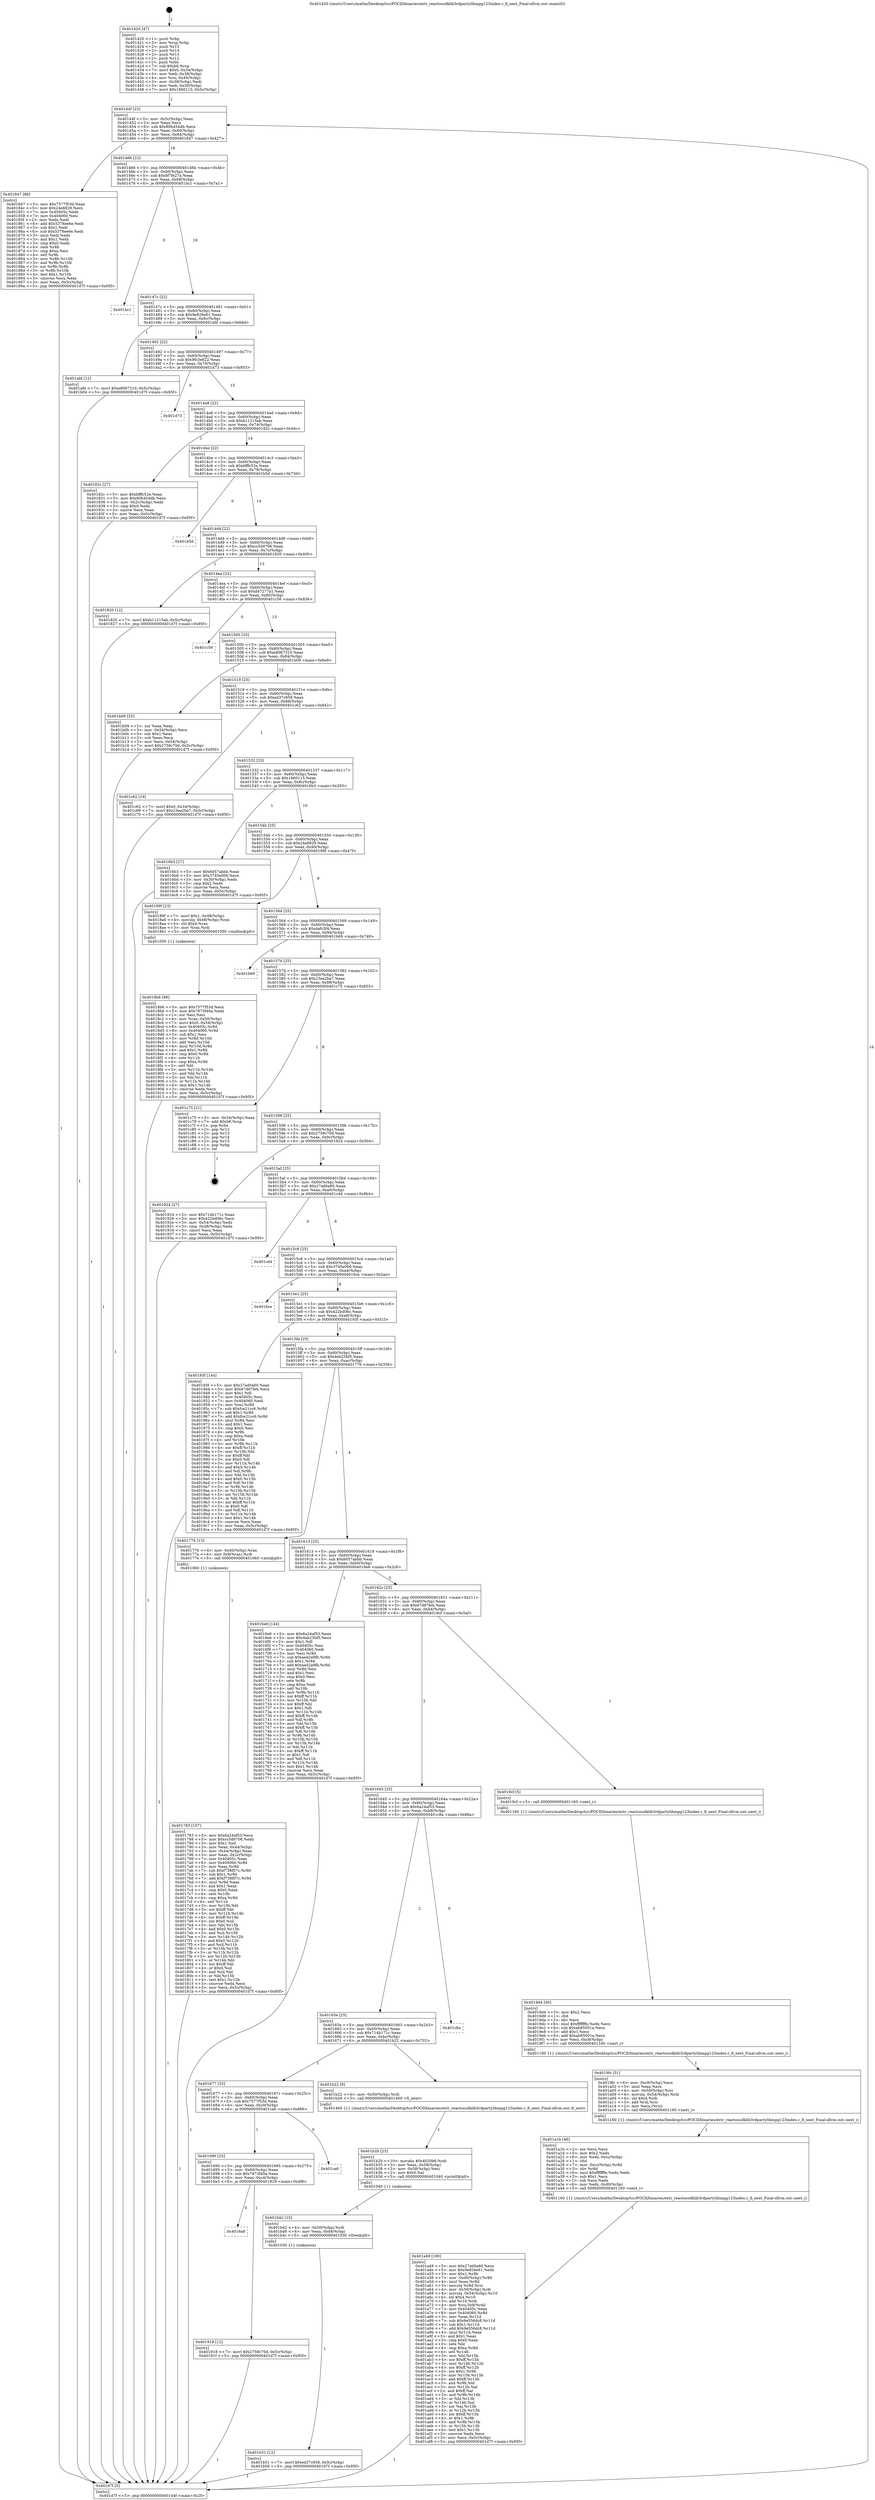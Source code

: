 digraph "0x401420" {
  label = "0x401420 (/mnt/c/Users/mathe/Desktop/tcc/POCII/binaries/extr_reactossdklib3rdpartylibmpg123index.c_fi_next_Final-ollvm.out::main(0))"
  labelloc = "t"
  node[shape=record]

  Entry [label="",width=0.3,height=0.3,shape=circle,fillcolor=black,style=filled]
  "0x40144f" [label="{
     0x40144f [23]\l
     | [instrs]\l
     &nbsp;&nbsp;0x40144f \<+3\>: mov -0x5c(%rbp),%eax\l
     &nbsp;&nbsp;0x401452 \<+2\>: mov %eax,%ecx\l
     &nbsp;&nbsp;0x401454 \<+6\>: sub $0x80b454db,%ecx\l
     &nbsp;&nbsp;0x40145a \<+3\>: mov %eax,-0x60(%rbp)\l
     &nbsp;&nbsp;0x40145d \<+3\>: mov %ecx,-0x64(%rbp)\l
     &nbsp;&nbsp;0x401460 \<+6\>: je 0000000000401847 \<main+0x427\>\l
  }"]
  "0x401847" [label="{
     0x401847 [88]\l
     | [instrs]\l
     &nbsp;&nbsp;0x401847 \<+5\>: mov $0x7577f53d,%eax\l
     &nbsp;&nbsp;0x40184c \<+5\>: mov $0x24e8829,%ecx\l
     &nbsp;&nbsp;0x401851 \<+7\>: mov 0x40405c,%edx\l
     &nbsp;&nbsp;0x401858 \<+7\>: mov 0x404060,%esi\l
     &nbsp;&nbsp;0x40185f \<+2\>: mov %edx,%edi\l
     &nbsp;&nbsp;0x401861 \<+6\>: add $0x5378ee6e,%edi\l
     &nbsp;&nbsp;0x401867 \<+3\>: sub $0x1,%edi\l
     &nbsp;&nbsp;0x40186a \<+6\>: sub $0x5378ee6e,%edi\l
     &nbsp;&nbsp;0x401870 \<+3\>: imul %edi,%edx\l
     &nbsp;&nbsp;0x401873 \<+3\>: and $0x1,%edx\l
     &nbsp;&nbsp;0x401876 \<+3\>: cmp $0x0,%edx\l
     &nbsp;&nbsp;0x401879 \<+4\>: sete %r8b\l
     &nbsp;&nbsp;0x40187d \<+3\>: cmp $0xa,%esi\l
     &nbsp;&nbsp;0x401880 \<+4\>: setl %r9b\l
     &nbsp;&nbsp;0x401884 \<+3\>: mov %r8b,%r10b\l
     &nbsp;&nbsp;0x401887 \<+3\>: and %r9b,%r10b\l
     &nbsp;&nbsp;0x40188a \<+3\>: xor %r9b,%r8b\l
     &nbsp;&nbsp;0x40188d \<+3\>: or %r8b,%r10b\l
     &nbsp;&nbsp;0x401890 \<+4\>: test $0x1,%r10b\l
     &nbsp;&nbsp;0x401894 \<+3\>: cmovne %ecx,%eax\l
     &nbsp;&nbsp;0x401897 \<+3\>: mov %eax,-0x5c(%rbp)\l
     &nbsp;&nbsp;0x40189a \<+5\>: jmp 0000000000401d7f \<main+0x95f\>\l
  }"]
  "0x401466" [label="{
     0x401466 [22]\l
     | [instrs]\l
     &nbsp;&nbsp;0x401466 \<+5\>: jmp 000000000040146b \<main+0x4b\>\l
     &nbsp;&nbsp;0x40146b \<+3\>: mov -0x60(%rbp),%eax\l
     &nbsp;&nbsp;0x40146e \<+5\>: sub $0x8f7fe27a,%eax\l
     &nbsp;&nbsp;0x401473 \<+3\>: mov %eax,-0x68(%rbp)\l
     &nbsp;&nbsp;0x401476 \<+6\>: je 0000000000401bc1 \<main+0x7a1\>\l
  }"]
  Exit [label="",width=0.3,height=0.3,shape=circle,fillcolor=black,style=filled,peripheries=2]
  "0x401bc1" [label="{
     0x401bc1\l
  }", style=dashed]
  "0x40147c" [label="{
     0x40147c [22]\l
     | [instrs]\l
     &nbsp;&nbsp;0x40147c \<+5\>: jmp 0000000000401481 \<main+0x61\>\l
     &nbsp;&nbsp;0x401481 \<+3\>: mov -0x60(%rbp),%eax\l
     &nbsp;&nbsp;0x401484 \<+5\>: sub $0x9e826e61,%eax\l
     &nbsp;&nbsp;0x401489 \<+3\>: mov %eax,-0x6c(%rbp)\l
     &nbsp;&nbsp;0x40148c \<+6\>: je 0000000000401afd \<main+0x6dd\>\l
  }"]
  "0x401b51" [label="{
     0x401b51 [12]\l
     | [instrs]\l
     &nbsp;&nbsp;0x401b51 \<+7\>: movl $0xed37c958,-0x5c(%rbp)\l
     &nbsp;&nbsp;0x401b58 \<+5\>: jmp 0000000000401d7f \<main+0x95f\>\l
  }"]
  "0x401afd" [label="{
     0x401afd [12]\l
     | [instrs]\l
     &nbsp;&nbsp;0x401afd \<+7\>: movl $0xe8067310,-0x5c(%rbp)\l
     &nbsp;&nbsp;0x401b04 \<+5\>: jmp 0000000000401d7f \<main+0x95f\>\l
  }"]
  "0x401492" [label="{
     0x401492 [22]\l
     | [instrs]\l
     &nbsp;&nbsp;0x401492 \<+5\>: jmp 0000000000401497 \<main+0x77\>\l
     &nbsp;&nbsp;0x401497 \<+3\>: mov -0x60(%rbp),%eax\l
     &nbsp;&nbsp;0x40149a \<+5\>: sub $0x9fc3e622,%eax\l
     &nbsp;&nbsp;0x40149f \<+3\>: mov %eax,-0x70(%rbp)\l
     &nbsp;&nbsp;0x4014a2 \<+6\>: je 0000000000401d73 \<main+0x953\>\l
  }"]
  "0x401b42" [label="{
     0x401b42 [15]\l
     | [instrs]\l
     &nbsp;&nbsp;0x401b42 \<+4\>: mov -0x50(%rbp),%rdi\l
     &nbsp;&nbsp;0x401b46 \<+6\>: mov %eax,-0xd4(%rbp)\l
     &nbsp;&nbsp;0x401b4c \<+5\>: call 0000000000401030 \<free@plt\>\l
     | [calls]\l
     &nbsp;&nbsp;0x401030 \{1\} (unknown)\l
  }"]
  "0x401d73" [label="{
     0x401d73\l
  }", style=dashed]
  "0x4014a8" [label="{
     0x4014a8 [22]\l
     | [instrs]\l
     &nbsp;&nbsp;0x4014a8 \<+5\>: jmp 00000000004014ad \<main+0x8d\>\l
     &nbsp;&nbsp;0x4014ad \<+3\>: mov -0x60(%rbp),%eax\l
     &nbsp;&nbsp;0x4014b0 \<+5\>: sub $0xb11215ab,%eax\l
     &nbsp;&nbsp;0x4014b5 \<+3\>: mov %eax,-0x74(%rbp)\l
     &nbsp;&nbsp;0x4014b8 \<+6\>: je 000000000040182c \<main+0x40c\>\l
  }"]
  "0x401b2b" [label="{
     0x401b2b [23]\l
     | [instrs]\l
     &nbsp;&nbsp;0x401b2b \<+10\>: movabs $0x4020b6,%rdi\l
     &nbsp;&nbsp;0x401b35 \<+3\>: mov %eax,-0x58(%rbp)\l
     &nbsp;&nbsp;0x401b38 \<+3\>: mov -0x58(%rbp),%esi\l
     &nbsp;&nbsp;0x401b3b \<+2\>: mov $0x0,%al\l
     &nbsp;&nbsp;0x401b3d \<+5\>: call 0000000000401040 \<printf@plt\>\l
     | [calls]\l
     &nbsp;&nbsp;0x401040 \{1\} (unknown)\l
  }"]
  "0x40182c" [label="{
     0x40182c [27]\l
     | [instrs]\l
     &nbsp;&nbsp;0x40182c \<+5\>: mov $0xbfffc52e,%eax\l
     &nbsp;&nbsp;0x401831 \<+5\>: mov $0x80b454db,%ecx\l
     &nbsp;&nbsp;0x401836 \<+3\>: mov -0x2c(%rbp),%edx\l
     &nbsp;&nbsp;0x401839 \<+3\>: cmp $0x0,%edx\l
     &nbsp;&nbsp;0x40183c \<+3\>: cmove %ecx,%eax\l
     &nbsp;&nbsp;0x40183f \<+3\>: mov %eax,-0x5c(%rbp)\l
     &nbsp;&nbsp;0x401842 \<+5\>: jmp 0000000000401d7f \<main+0x95f\>\l
  }"]
  "0x4014be" [label="{
     0x4014be [22]\l
     | [instrs]\l
     &nbsp;&nbsp;0x4014be \<+5\>: jmp 00000000004014c3 \<main+0xa3\>\l
     &nbsp;&nbsp;0x4014c3 \<+3\>: mov -0x60(%rbp),%eax\l
     &nbsp;&nbsp;0x4014c6 \<+5\>: sub $0xbfffc52e,%eax\l
     &nbsp;&nbsp;0x4014cb \<+3\>: mov %eax,-0x78(%rbp)\l
     &nbsp;&nbsp;0x4014ce \<+6\>: je 0000000000401b5d \<main+0x73d\>\l
  }"]
  "0x401a49" [label="{
     0x401a49 [180]\l
     | [instrs]\l
     &nbsp;&nbsp;0x401a49 \<+5\>: mov $0x27ad0a60,%ecx\l
     &nbsp;&nbsp;0x401a4e \<+5\>: mov $0x9e826e61,%edx\l
     &nbsp;&nbsp;0x401a53 \<+3\>: mov $0x1,%r9b\l
     &nbsp;&nbsp;0x401a56 \<+7\>: mov -0xd0(%rbp),%r8d\l
     &nbsp;&nbsp;0x401a5d \<+4\>: imul %eax,%r8d\l
     &nbsp;&nbsp;0x401a61 \<+3\>: movslq %r8d,%rsi\l
     &nbsp;&nbsp;0x401a64 \<+4\>: mov -0x50(%rbp),%rdi\l
     &nbsp;&nbsp;0x401a68 \<+4\>: movslq -0x54(%rbp),%r10\l
     &nbsp;&nbsp;0x401a6c \<+4\>: shl $0x4,%r10\l
     &nbsp;&nbsp;0x401a70 \<+3\>: add %r10,%rdi\l
     &nbsp;&nbsp;0x401a73 \<+4\>: mov %rsi,0x8(%rdi)\l
     &nbsp;&nbsp;0x401a77 \<+7\>: mov 0x40405c,%eax\l
     &nbsp;&nbsp;0x401a7e \<+8\>: mov 0x404060,%r8d\l
     &nbsp;&nbsp;0x401a86 \<+3\>: mov %eax,%r11d\l
     &nbsp;&nbsp;0x401a89 \<+7\>: sub $0x9e556dc8,%r11d\l
     &nbsp;&nbsp;0x401a90 \<+4\>: sub $0x1,%r11d\l
     &nbsp;&nbsp;0x401a94 \<+7\>: add $0x9e556dc8,%r11d\l
     &nbsp;&nbsp;0x401a9b \<+4\>: imul %r11d,%eax\l
     &nbsp;&nbsp;0x401a9f \<+3\>: and $0x1,%eax\l
     &nbsp;&nbsp;0x401aa2 \<+3\>: cmp $0x0,%eax\l
     &nbsp;&nbsp;0x401aa5 \<+3\>: sete %bl\l
     &nbsp;&nbsp;0x401aa8 \<+4\>: cmp $0xa,%r8d\l
     &nbsp;&nbsp;0x401aac \<+4\>: setl %r14b\l
     &nbsp;&nbsp;0x401ab0 \<+3\>: mov %bl,%r15b\l
     &nbsp;&nbsp;0x401ab3 \<+4\>: xor $0xff,%r15b\l
     &nbsp;&nbsp;0x401ab7 \<+3\>: mov %r14b,%r12b\l
     &nbsp;&nbsp;0x401aba \<+4\>: xor $0xff,%r12b\l
     &nbsp;&nbsp;0x401abe \<+4\>: xor $0x1,%r9b\l
     &nbsp;&nbsp;0x401ac2 \<+3\>: mov %r15b,%r13b\l
     &nbsp;&nbsp;0x401ac5 \<+4\>: and $0xff,%r13b\l
     &nbsp;&nbsp;0x401ac9 \<+3\>: and %r9b,%bl\l
     &nbsp;&nbsp;0x401acc \<+3\>: mov %r12b,%al\l
     &nbsp;&nbsp;0x401acf \<+2\>: and $0xff,%al\l
     &nbsp;&nbsp;0x401ad1 \<+3\>: and %r9b,%r14b\l
     &nbsp;&nbsp;0x401ad4 \<+3\>: or %bl,%r13b\l
     &nbsp;&nbsp;0x401ad7 \<+3\>: or %r14b,%al\l
     &nbsp;&nbsp;0x401ada \<+3\>: xor %al,%r13b\l
     &nbsp;&nbsp;0x401add \<+3\>: or %r12b,%r15b\l
     &nbsp;&nbsp;0x401ae0 \<+4\>: xor $0xff,%r15b\l
     &nbsp;&nbsp;0x401ae4 \<+4\>: or $0x1,%r9b\l
     &nbsp;&nbsp;0x401ae8 \<+3\>: and %r9b,%r15b\l
     &nbsp;&nbsp;0x401aeb \<+3\>: or %r15b,%r13b\l
     &nbsp;&nbsp;0x401aee \<+4\>: test $0x1,%r13b\l
     &nbsp;&nbsp;0x401af2 \<+3\>: cmovne %edx,%ecx\l
     &nbsp;&nbsp;0x401af5 \<+3\>: mov %ecx,-0x5c(%rbp)\l
     &nbsp;&nbsp;0x401af8 \<+5\>: jmp 0000000000401d7f \<main+0x95f\>\l
  }"]
  "0x401b5d" [label="{
     0x401b5d\l
  }", style=dashed]
  "0x4014d4" [label="{
     0x4014d4 [22]\l
     | [instrs]\l
     &nbsp;&nbsp;0x4014d4 \<+5\>: jmp 00000000004014d9 \<main+0xb9\>\l
     &nbsp;&nbsp;0x4014d9 \<+3\>: mov -0x60(%rbp),%eax\l
     &nbsp;&nbsp;0x4014dc \<+5\>: sub $0xcc5d9706,%eax\l
     &nbsp;&nbsp;0x4014e1 \<+3\>: mov %eax,-0x7c(%rbp)\l
     &nbsp;&nbsp;0x4014e4 \<+6\>: je 0000000000401820 \<main+0x400\>\l
  }"]
  "0x401a1b" [label="{
     0x401a1b [46]\l
     | [instrs]\l
     &nbsp;&nbsp;0x401a1b \<+2\>: xor %ecx,%ecx\l
     &nbsp;&nbsp;0x401a1d \<+5\>: mov $0x2,%edx\l
     &nbsp;&nbsp;0x401a22 \<+6\>: mov %edx,-0xcc(%rbp)\l
     &nbsp;&nbsp;0x401a28 \<+1\>: cltd\l
     &nbsp;&nbsp;0x401a29 \<+7\>: mov -0xcc(%rbp),%r8d\l
     &nbsp;&nbsp;0x401a30 \<+3\>: idiv %r8d\l
     &nbsp;&nbsp;0x401a33 \<+6\>: imul $0xfffffffe,%edx,%edx\l
     &nbsp;&nbsp;0x401a39 \<+3\>: sub $0x1,%ecx\l
     &nbsp;&nbsp;0x401a3c \<+2\>: sub %ecx,%edx\l
     &nbsp;&nbsp;0x401a3e \<+6\>: mov %edx,-0xd0(%rbp)\l
     &nbsp;&nbsp;0x401a44 \<+5\>: call 0000000000401160 \<next_i\>\l
     | [calls]\l
     &nbsp;&nbsp;0x401160 \{1\} (/mnt/c/Users/mathe/Desktop/tcc/POCII/binaries/extr_reactossdklib3rdpartylibmpg123index.c_fi_next_Final-ollvm.out::next_i)\l
  }"]
  "0x401820" [label="{
     0x401820 [12]\l
     | [instrs]\l
     &nbsp;&nbsp;0x401820 \<+7\>: movl $0xb11215ab,-0x5c(%rbp)\l
     &nbsp;&nbsp;0x401827 \<+5\>: jmp 0000000000401d7f \<main+0x95f\>\l
  }"]
  "0x4014ea" [label="{
     0x4014ea [22]\l
     | [instrs]\l
     &nbsp;&nbsp;0x4014ea \<+5\>: jmp 00000000004014ef \<main+0xcf\>\l
     &nbsp;&nbsp;0x4014ef \<+3\>: mov -0x60(%rbp),%eax\l
     &nbsp;&nbsp;0x4014f2 \<+5\>: sub $0xd47277a1,%eax\l
     &nbsp;&nbsp;0x4014f7 \<+3\>: mov %eax,-0x80(%rbp)\l
     &nbsp;&nbsp;0x4014fa \<+6\>: je 0000000000401c56 \<main+0x836\>\l
  }"]
  "0x4019fc" [label="{
     0x4019fc [31]\l
     | [instrs]\l
     &nbsp;&nbsp;0x4019fc \<+6\>: mov -0xc8(%rbp),%ecx\l
     &nbsp;&nbsp;0x401a02 \<+3\>: imul %eax,%ecx\l
     &nbsp;&nbsp;0x401a05 \<+4\>: mov -0x50(%rbp),%rsi\l
     &nbsp;&nbsp;0x401a09 \<+4\>: movslq -0x54(%rbp),%rdi\l
     &nbsp;&nbsp;0x401a0d \<+4\>: shl $0x4,%rdi\l
     &nbsp;&nbsp;0x401a11 \<+3\>: add %rdi,%rsi\l
     &nbsp;&nbsp;0x401a14 \<+2\>: mov %ecx,(%rsi)\l
     &nbsp;&nbsp;0x401a16 \<+5\>: call 0000000000401160 \<next_i\>\l
     | [calls]\l
     &nbsp;&nbsp;0x401160 \{1\} (/mnt/c/Users/mathe/Desktop/tcc/POCII/binaries/extr_reactossdklib3rdpartylibmpg123index.c_fi_next_Final-ollvm.out::next_i)\l
  }"]
  "0x401c56" [label="{
     0x401c56\l
  }", style=dashed]
  "0x401500" [label="{
     0x401500 [25]\l
     | [instrs]\l
     &nbsp;&nbsp;0x401500 \<+5\>: jmp 0000000000401505 \<main+0xe5\>\l
     &nbsp;&nbsp;0x401505 \<+3\>: mov -0x60(%rbp),%eax\l
     &nbsp;&nbsp;0x401508 \<+5\>: sub $0xe8067310,%eax\l
     &nbsp;&nbsp;0x40150d \<+6\>: mov %eax,-0x84(%rbp)\l
     &nbsp;&nbsp;0x401513 \<+6\>: je 0000000000401b09 \<main+0x6e9\>\l
  }"]
  "0x4019d4" [label="{
     0x4019d4 [40]\l
     | [instrs]\l
     &nbsp;&nbsp;0x4019d4 \<+5\>: mov $0x2,%ecx\l
     &nbsp;&nbsp;0x4019d9 \<+1\>: cltd\l
     &nbsp;&nbsp;0x4019da \<+2\>: idiv %ecx\l
     &nbsp;&nbsp;0x4019dc \<+6\>: imul $0xfffffffe,%edx,%ecx\l
     &nbsp;&nbsp;0x4019e2 \<+6\>: sub $0xab95001a,%ecx\l
     &nbsp;&nbsp;0x4019e8 \<+3\>: add $0x1,%ecx\l
     &nbsp;&nbsp;0x4019eb \<+6\>: add $0xab95001a,%ecx\l
     &nbsp;&nbsp;0x4019f1 \<+6\>: mov %ecx,-0xc8(%rbp)\l
     &nbsp;&nbsp;0x4019f7 \<+5\>: call 0000000000401160 \<next_i\>\l
     | [calls]\l
     &nbsp;&nbsp;0x401160 \{1\} (/mnt/c/Users/mathe/Desktop/tcc/POCII/binaries/extr_reactossdklib3rdpartylibmpg123index.c_fi_next_Final-ollvm.out::next_i)\l
  }"]
  "0x401b09" [label="{
     0x401b09 [25]\l
     | [instrs]\l
     &nbsp;&nbsp;0x401b09 \<+2\>: xor %eax,%eax\l
     &nbsp;&nbsp;0x401b0b \<+3\>: mov -0x54(%rbp),%ecx\l
     &nbsp;&nbsp;0x401b0e \<+3\>: sub $0x1,%eax\l
     &nbsp;&nbsp;0x401b11 \<+2\>: sub %eax,%ecx\l
     &nbsp;&nbsp;0x401b13 \<+3\>: mov %ecx,-0x54(%rbp)\l
     &nbsp;&nbsp;0x401b16 \<+7\>: movl $0x2758c70d,-0x5c(%rbp)\l
     &nbsp;&nbsp;0x401b1d \<+5\>: jmp 0000000000401d7f \<main+0x95f\>\l
  }"]
  "0x401519" [label="{
     0x401519 [25]\l
     | [instrs]\l
     &nbsp;&nbsp;0x401519 \<+5\>: jmp 000000000040151e \<main+0xfe\>\l
     &nbsp;&nbsp;0x40151e \<+3\>: mov -0x60(%rbp),%eax\l
     &nbsp;&nbsp;0x401521 \<+5\>: sub $0xed37c958,%eax\l
     &nbsp;&nbsp;0x401526 \<+6\>: mov %eax,-0x88(%rbp)\l
     &nbsp;&nbsp;0x40152c \<+6\>: je 0000000000401c62 \<main+0x842\>\l
  }"]
  "0x4016a9" [label="{
     0x4016a9\l
  }", style=dashed]
  "0x401c62" [label="{
     0x401c62 [19]\l
     | [instrs]\l
     &nbsp;&nbsp;0x401c62 \<+7\>: movl $0x0,-0x34(%rbp)\l
     &nbsp;&nbsp;0x401c69 \<+7\>: movl $0x23ea2ba7,-0x5c(%rbp)\l
     &nbsp;&nbsp;0x401c70 \<+5\>: jmp 0000000000401d7f \<main+0x95f\>\l
  }"]
  "0x401532" [label="{
     0x401532 [25]\l
     | [instrs]\l
     &nbsp;&nbsp;0x401532 \<+5\>: jmp 0000000000401537 \<main+0x117\>\l
     &nbsp;&nbsp;0x401537 \<+3\>: mov -0x60(%rbp),%eax\l
     &nbsp;&nbsp;0x40153a \<+5\>: sub $0x1660115,%eax\l
     &nbsp;&nbsp;0x40153f \<+6\>: mov %eax,-0x8c(%rbp)\l
     &nbsp;&nbsp;0x401545 \<+6\>: je 00000000004016b3 \<main+0x293\>\l
  }"]
  "0x401918" [label="{
     0x401918 [12]\l
     | [instrs]\l
     &nbsp;&nbsp;0x401918 \<+7\>: movl $0x2758c70d,-0x5c(%rbp)\l
     &nbsp;&nbsp;0x40191f \<+5\>: jmp 0000000000401d7f \<main+0x95f\>\l
  }"]
  "0x4016b3" [label="{
     0x4016b3 [27]\l
     | [instrs]\l
     &nbsp;&nbsp;0x4016b3 \<+5\>: mov $0x6057abbb,%eax\l
     &nbsp;&nbsp;0x4016b8 \<+5\>: mov $0x3745e006,%ecx\l
     &nbsp;&nbsp;0x4016bd \<+3\>: mov -0x30(%rbp),%edx\l
     &nbsp;&nbsp;0x4016c0 \<+3\>: cmp $0x2,%edx\l
     &nbsp;&nbsp;0x4016c3 \<+3\>: cmovne %ecx,%eax\l
     &nbsp;&nbsp;0x4016c6 \<+3\>: mov %eax,-0x5c(%rbp)\l
     &nbsp;&nbsp;0x4016c9 \<+5\>: jmp 0000000000401d7f \<main+0x95f\>\l
  }"]
  "0x40154b" [label="{
     0x40154b [25]\l
     | [instrs]\l
     &nbsp;&nbsp;0x40154b \<+5\>: jmp 0000000000401550 \<main+0x130\>\l
     &nbsp;&nbsp;0x401550 \<+3\>: mov -0x60(%rbp),%eax\l
     &nbsp;&nbsp;0x401553 \<+5\>: sub $0x24e8829,%eax\l
     &nbsp;&nbsp;0x401558 \<+6\>: mov %eax,-0x90(%rbp)\l
     &nbsp;&nbsp;0x40155e \<+6\>: je 000000000040189f \<main+0x47f\>\l
  }"]
  "0x401d7f" [label="{
     0x401d7f [5]\l
     | [instrs]\l
     &nbsp;&nbsp;0x401d7f \<+5\>: jmp 000000000040144f \<main+0x2f\>\l
  }"]
  "0x401420" [label="{
     0x401420 [47]\l
     | [instrs]\l
     &nbsp;&nbsp;0x401420 \<+1\>: push %rbp\l
     &nbsp;&nbsp;0x401421 \<+3\>: mov %rsp,%rbp\l
     &nbsp;&nbsp;0x401424 \<+2\>: push %r15\l
     &nbsp;&nbsp;0x401426 \<+2\>: push %r14\l
     &nbsp;&nbsp;0x401428 \<+2\>: push %r13\l
     &nbsp;&nbsp;0x40142a \<+2\>: push %r12\l
     &nbsp;&nbsp;0x40142c \<+1\>: push %rbx\l
     &nbsp;&nbsp;0x40142d \<+7\>: sub $0xb8,%rsp\l
     &nbsp;&nbsp;0x401434 \<+7\>: movl $0x0,-0x34(%rbp)\l
     &nbsp;&nbsp;0x40143b \<+3\>: mov %edi,-0x38(%rbp)\l
     &nbsp;&nbsp;0x40143e \<+4\>: mov %rsi,-0x40(%rbp)\l
     &nbsp;&nbsp;0x401442 \<+3\>: mov -0x38(%rbp),%edi\l
     &nbsp;&nbsp;0x401445 \<+3\>: mov %edi,-0x30(%rbp)\l
     &nbsp;&nbsp;0x401448 \<+7\>: movl $0x1660115,-0x5c(%rbp)\l
  }"]
  "0x401690" [label="{
     0x401690 [25]\l
     | [instrs]\l
     &nbsp;&nbsp;0x401690 \<+5\>: jmp 0000000000401695 \<main+0x275\>\l
     &nbsp;&nbsp;0x401695 \<+3\>: mov -0x60(%rbp),%eax\l
     &nbsp;&nbsp;0x401698 \<+5\>: sub $0x7873f40a,%eax\l
     &nbsp;&nbsp;0x40169d \<+6\>: mov %eax,-0xc4(%rbp)\l
     &nbsp;&nbsp;0x4016a3 \<+6\>: je 0000000000401918 \<main+0x4f8\>\l
  }"]
  "0x40189f" [label="{
     0x40189f [23]\l
     | [instrs]\l
     &nbsp;&nbsp;0x40189f \<+7\>: movl $0x1,-0x48(%rbp)\l
     &nbsp;&nbsp;0x4018a6 \<+4\>: movslq -0x48(%rbp),%rax\l
     &nbsp;&nbsp;0x4018aa \<+4\>: shl $0x4,%rax\l
     &nbsp;&nbsp;0x4018ae \<+3\>: mov %rax,%rdi\l
     &nbsp;&nbsp;0x4018b1 \<+5\>: call 0000000000401050 \<malloc@plt\>\l
     | [calls]\l
     &nbsp;&nbsp;0x401050 \{1\} (unknown)\l
  }"]
  "0x401564" [label="{
     0x401564 [25]\l
     | [instrs]\l
     &nbsp;&nbsp;0x401564 \<+5\>: jmp 0000000000401569 \<main+0x149\>\l
     &nbsp;&nbsp;0x401569 \<+3\>: mov -0x60(%rbp),%eax\l
     &nbsp;&nbsp;0x40156c \<+5\>: sub $0xdafc3f4,%eax\l
     &nbsp;&nbsp;0x401571 \<+6\>: mov %eax,-0x94(%rbp)\l
     &nbsp;&nbsp;0x401577 \<+6\>: je 0000000000401b69 \<main+0x749\>\l
  }"]
  "0x401ca6" [label="{
     0x401ca6\l
  }", style=dashed]
  "0x401b69" [label="{
     0x401b69\l
  }", style=dashed]
  "0x40157d" [label="{
     0x40157d [25]\l
     | [instrs]\l
     &nbsp;&nbsp;0x40157d \<+5\>: jmp 0000000000401582 \<main+0x162\>\l
     &nbsp;&nbsp;0x401582 \<+3\>: mov -0x60(%rbp),%eax\l
     &nbsp;&nbsp;0x401585 \<+5\>: sub $0x23ea2ba7,%eax\l
     &nbsp;&nbsp;0x40158a \<+6\>: mov %eax,-0x98(%rbp)\l
     &nbsp;&nbsp;0x401590 \<+6\>: je 0000000000401c75 \<main+0x855\>\l
  }"]
  "0x401677" [label="{
     0x401677 [25]\l
     | [instrs]\l
     &nbsp;&nbsp;0x401677 \<+5\>: jmp 000000000040167c \<main+0x25c\>\l
     &nbsp;&nbsp;0x40167c \<+3\>: mov -0x60(%rbp),%eax\l
     &nbsp;&nbsp;0x40167f \<+5\>: sub $0x7577f53d,%eax\l
     &nbsp;&nbsp;0x401684 \<+6\>: mov %eax,-0xc0(%rbp)\l
     &nbsp;&nbsp;0x40168a \<+6\>: je 0000000000401ca6 \<main+0x886\>\l
  }"]
  "0x401c75" [label="{
     0x401c75 [21]\l
     | [instrs]\l
     &nbsp;&nbsp;0x401c75 \<+3\>: mov -0x34(%rbp),%eax\l
     &nbsp;&nbsp;0x401c78 \<+7\>: add $0xb8,%rsp\l
     &nbsp;&nbsp;0x401c7f \<+1\>: pop %rbx\l
     &nbsp;&nbsp;0x401c80 \<+2\>: pop %r12\l
     &nbsp;&nbsp;0x401c82 \<+2\>: pop %r13\l
     &nbsp;&nbsp;0x401c84 \<+2\>: pop %r14\l
     &nbsp;&nbsp;0x401c86 \<+2\>: pop %r15\l
     &nbsp;&nbsp;0x401c88 \<+1\>: pop %rbp\l
     &nbsp;&nbsp;0x401c89 \<+1\>: ret\l
  }"]
  "0x401596" [label="{
     0x401596 [25]\l
     | [instrs]\l
     &nbsp;&nbsp;0x401596 \<+5\>: jmp 000000000040159b \<main+0x17b\>\l
     &nbsp;&nbsp;0x40159b \<+3\>: mov -0x60(%rbp),%eax\l
     &nbsp;&nbsp;0x40159e \<+5\>: sub $0x2758c70d,%eax\l
     &nbsp;&nbsp;0x4015a3 \<+6\>: mov %eax,-0x9c(%rbp)\l
     &nbsp;&nbsp;0x4015a9 \<+6\>: je 0000000000401924 \<main+0x504\>\l
  }"]
  "0x401b22" [label="{
     0x401b22 [9]\l
     | [instrs]\l
     &nbsp;&nbsp;0x401b22 \<+4\>: mov -0x50(%rbp),%rdi\l
     &nbsp;&nbsp;0x401b26 \<+5\>: call 0000000000401400 \<fi_next\>\l
     | [calls]\l
     &nbsp;&nbsp;0x401400 \{1\} (/mnt/c/Users/mathe/Desktop/tcc/POCII/binaries/extr_reactossdklib3rdpartylibmpg123index.c_fi_next_Final-ollvm.out::fi_next)\l
  }"]
  "0x401924" [label="{
     0x401924 [27]\l
     | [instrs]\l
     &nbsp;&nbsp;0x401924 \<+5\>: mov $0x714b171c,%eax\l
     &nbsp;&nbsp;0x401929 \<+5\>: mov $0x422bd06c,%ecx\l
     &nbsp;&nbsp;0x40192e \<+3\>: mov -0x54(%rbp),%edx\l
     &nbsp;&nbsp;0x401931 \<+3\>: cmp -0x48(%rbp),%edx\l
     &nbsp;&nbsp;0x401934 \<+3\>: cmovl %ecx,%eax\l
     &nbsp;&nbsp;0x401937 \<+3\>: mov %eax,-0x5c(%rbp)\l
     &nbsp;&nbsp;0x40193a \<+5\>: jmp 0000000000401d7f \<main+0x95f\>\l
  }"]
  "0x4015af" [label="{
     0x4015af [25]\l
     | [instrs]\l
     &nbsp;&nbsp;0x4015af \<+5\>: jmp 00000000004015b4 \<main+0x194\>\l
     &nbsp;&nbsp;0x4015b4 \<+3\>: mov -0x60(%rbp),%eax\l
     &nbsp;&nbsp;0x4015b7 \<+5\>: sub $0x27ad0a60,%eax\l
     &nbsp;&nbsp;0x4015bc \<+6\>: mov %eax,-0xa0(%rbp)\l
     &nbsp;&nbsp;0x4015c2 \<+6\>: je 0000000000401cd4 \<main+0x8b4\>\l
  }"]
  "0x40165e" [label="{
     0x40165e [25]\l
     | [instrs]\l
     &nbsp;&nbsp;0x40165e \<+5\>: jmp 0000000000401663 \<main+0x243\>\l
     &nbsp;&nbsp;0x401663 \<+3\>: mov -0x60(%rbp),%eax\l
     &nbsp;&nbsp;0x401666 \<+5\>: sub $0x714b171c,%eax\l
     &nbsp;&nbsp;0x40166b \<+6\>: mov %eax,-0xbc(%rbp)\l
     &nbsp;&nbsp;0x401671 \<+6\>: je 0000000000401b22 \<main+0x702\>\l
  }"]
  "0x401cd4" [label="{
     0x401cd4\l
  }", style=dashed]
  "0x4015c8" [label="{
     0x4015c8 [25]\l
     | [instrs]\l
     &nbsp;&nbsp;0x4015c8 \<+5\>: jmp 00000000004015cd \<main+0x1ad\>\l
     &nbsp;&nbsp;0x4015cd \<+3\>: mov -0x60(%rbp),%eax\l
     &nbsp;&nbsp;0x4015d0 \<+5\>: sub $0x3745e006,%eax\l
     &nbsp;&nbsp;0x4015d5 \<+6\>: mov %eax,-0xa4(%rbp)\l
     &nbsp;&nbsp;0x4015db \<+6\>: je 00000000004016ce \<main+0x2ae\>\l
  }"]
  "0x401c8a" [label="{
     0x401c8a\l
  }", style=dashed]
  "0x4016ce" [label="{
     0x4016ce\l
  }", style=dashed]
  "0x4015e1" [label="{
     0x4015e1 [25]\l
     | [instrs]\l
     &nbsp;&nbsp;0x4015e1 \<+5\>: jmp 00000000004015e6 \<main+0x1c6\>\l
     &nbsp;&nbsp;0x4015e6 \<+3\>: mov -0x60(%rbp),%eax\l
     &nbsp;&nbsp;0x4015e9 \<+5\>: sub $0x422bd06c,%eax\l
     &nbsp;&nbsp;0x4015ee \<+6\>: mov %eax,-0xa8(%rbp)\l
     &nbsp;&nbsp;0x4015f4 \<+6\>: je 000000000040193f \<main+0x51f\>\l
  }"]
  "0x401645" [label="{
     0x401645 [25]\l
     | [instrs]\l
     &nbsp;&nbsp;0x401645 \<+5\>: jmp 000000000040164a \<main+0x22a\>\l
     &nbsp;&nbsp;0x40164a \<+3\>: mov -0x60(%rbp),%eax\l
     &nbsp;&nbsp;0x40164d \<+5\>: sub $0x6a24af53,%eax\l
     &nbsp;&nbsp;0x401652 \<+6\>: mov %eax,-0xb8(%rbp)\l
     &nbsp;&nbsp;0x401658 \<+6\>: je 0000000000401c8a \<main+0x86a\>\l
  }"]
  "0x40193f" [label="{
     0x40193f [144]\l
     | [instrs]\l
     &nbsp;&nbsp;0x40193f \<+5\>: mov $0x27ad0a60,%eax\l
     &nbsp;&nbsp;0x401944 \<+5\>: mov $0x67d97feb,%ecx\l
     &nbsp;&nbsp;0x401949 \<+2\>: mov $0x1,%dl\l
     &nbsp;&nbsp;0x40194b \<+7\>: mov 0x40405c,%esi\l
     &nbsp;&nbsp;0x401952 \<+7\>: mov 0x404060,%edi\l
     &nbsp;&nbsp;0x401959 \<+3\>: mov %esi,%r8d\l
     &nbsp;&nbsp;0x40195c \<+7\>: sub $0xfce21cc6,%r8d\l
     &nbsp;&nbsp;0x401963 \<+4\>: sub $0x1,%r8d\l
     &nbsp;&nbsp;0x401967 \<+7\>: add $0xfce21cc6,%r8d\l
     &nbsp;&nbsp;0x40196e \<+4\>: imul %r8d,%esi\l
     &nbsp;&nbsp;0x401972 \<+3\>: and $0x1,%esi\l
     &nbsp;&nbsp;0x401975 \<+3\>: cmp $0x0,%esi\l
     &nbsp;&nbsp;0x401978 \<+4\>: sete %r9b\l
     &nbsp;&nbsp;0x40197c \<+3\>: cmp $0xa,%edi\l
     &nbsp;&nbsp;0x40197f \<+4\>: setl %r10b\l
     &nbsp;&nbsp;0x401983 \<+3\>: mov %r9b,%r11b\l
     &nbsp;&nbsp;0x401986 \<+4\>: xor $0xff,%r11b\l
     &nbsp;&nbsp;0x40198a \<+3\>: mov %r10b,%bl\l
     &nbsp;&nbsp;0x40198d \<+3\>: xor $0xff,%bl\l
     &nbsp;&nbsp;0x401990 \<+3\>: xor $0x0,%dl\l
     &nbsp;&nbsp;0x401993 \<+3\>: mov %r11b,%r14b\l
     &nbsp;&nbsp;0x401996 \<+4\>: and $0x0,%r14b\l
     &nbsp;&nbsp;0x40199a \<+3\>: and %dl,%r9b\l
     &nbsp;&nbsp;0x40199d \<+3\>: mov %bl,%r15b\l
     &nbsp;&nbsp;0x4019a0 \<+4\>: and $0x0,%r15b\l
     &nbsp;&nbsp;0x4019a4 \<+3\>: and %dl,%r10b\l
     &nbsp;&nbsp;0x4019a7 \<+3\>: or %r9b,%r14b\l
     &nbsp;&nbsp;0x4019aa \<+3\>: or %r10b,%r15b\l
     &nbsp;&nbsp;0x4019ad \<+3\>: xor %r15b,%r14b\l
     &nbsp;&nbsp;0x4019b0 \<+3\>: or %bl,%r11b\l
     &nbsp;&nbsp;0x4019b3 \<+4\>: xor $0xff,%r11b\l
     &nbsp;&nbsp;0x4019b7 \<+3\>: or $0x0,%dl\l
     &nbsp;&nbsp;0x4019ba \<+3\>: and %dl,%r11b\l
     &nbsp;&nbsp;0x4019bd \<+3\>: or %r11b,%r14b\l
     &nbsp;&nbsp;0x4019c0 \<+4\>: test $0x1,%r14b\l
     &nbsp;&nbsp;0x4019c4 \<+3\>: cmovne %ecx,%eax\l
     &nbsp;&nbsp;0x4019c7 \<+3\>: mov %eax,-0x5c(%rbp)\l
     &nbsp;&nbsp;0x4019ca \<+5\>: jmp 0000000000401d7f \<main+0x95f\>\l
  }"]
  "0x4015fa" [label="{
     0x4015fa [25]\l
     | [instrs]\l
     &nbsp;&nbsp;0x4015fa \<+5\>: jmp 00000000004015ff \<main+0x1df\>\l
     &nbsp;&nbsp;0x4015ff \<+3\>: mov -0x60(%rbp),%eax\l
     &nbsp;&nbsp;0x401602 \<+5\>: sub $0x4eb25bf5,%eax\l
     &nbsp;&nbsp;0x401607 \<+6\>: mov %eax,-0xac(%rbp)\l
     &nbsp;&nbsp;0x40160d \<+6\>: je 0000000000401776 \<main+0x356\>\l
  }"]
  "0x4019cf" [label="{
     0x4019cf [5]\l
     | [instrs]\l
     &nbsp;&nbsp;0x4019cf \<+5\>: call 0000000000401160 \<next_i\>\l
     | [calls]\l
     &nbsp;&nbsp;0x401160 \{1\} (/mnt/c/Users/mathe/Desktop/tcc/POCII/binaries/extr_reactossdklib3rdpartylibmpg123index.c_fi_next_Final-ollvm.out::next_i)\l
  }"]
  "0x401776" [label="{
     0x401776 [13]\l
     | [instrs]\l
     &nbsp;&nbsp;0x401776 \<+4\>: mov -0x40(%rbp),%rax\l
     &nbsp;&nbsp;0x40177a \<+4\>: mov 0x8(%rax),%rdi\l
     &nbsp;&nbsp;0x40177e \<+5\>: call 0000000000401060 \<atoi@plt\>\l
     | [calls]\l
     &nbsp;&nbsp;0x401060 \{1\} (unknown)\l
  }"]
  "0x401613" [label="{
     0x401613 [25]\l
     | [instrs]\l
     &nbsp;&nbsp;0x401613 \<+5\>: jmp 0000000000401618 \<main+0x1f8\>\l
     &nbsp;&nbsp;0x401618 \<+3\>: mov -0x60(%rbp),%eax\l
     &nbsp;&nbsp;0x40161b \<+5\>: sub $0x6057abbb,%eax\l
     &nbsp;&nbsp;0x401620 \<+6\>: mov %eax,-0xb0(%rbp)\l
     &nbsp;&nbsp;0x401626 \<+6\>: je 00000000004016e6 \<main+0x2c6\>\l
  }"]
  "0x4018b6" [label="{
     0x4018b6 [98]\l
     | [instrs]\l
     &nbsp;&nbsp;0x4018b6 \<+5\>: mov $0x7577f53d,%ecx\l
     &nbsp;&nbsp;0x4018bb \<+5\>: mov $0x7873f40a,%edx\l
     &nbsp;&nbsp;0x4018c0 \<+2\>: xor %esi,%esi\l
     &nbsp;&nbsp;0x4018c2 \<+4\>: mov %rax,-0x50(%rbp)\l
     &nbsp;&nbsp;0x4018c6 \<+7\>: movl $0x0,-0x54(%rbp)\l
     &nbsp;&nbsp;0x4018cd \<+8\>: mov 0x40405c,%r8d\l
     &nbsp;&nbsp;0x4018d5 \<+8\>: mov 0x404060,%r9d\l
     &nbsp;&nbsp;0x4018dd \<+3\>: sub $0x1,%esi\l
     &nbsp;&nbsp;0x4018e0 \<+3\>: mov %r8d,%r10d\l
     &nbsp;&nbsp;0x4018e3 \<+3\>: add %esi,%r10d\l
     &nbsp;&nbsp;0x4018e6 \<+4\>: imul %r10d,%r8d\l
     &nbsp;&nbsp;0x4018ea \<+4\>: and $0x1,%r8d\l
     &nbsp;&nbsp;0x4018ee \<+4\>: cmp $0x0,%r8d\l
     &nbsp;&nbsp;0x4018f2 \<+4\>: sete %r11b\l
     &nbsp;&nbsp;0x4018f6 \<+4\>: cmp $0xa,%r9d\l
     &nbsp;&nbsp;0x4018fa \<+3\>: setl %bl\l
     &nbsp;&nbsp;0x4018fd \<+3\>: mov %r11b,%r14b\l
     &nbsp;&nbsp;0x401900 \<+3\>: and %bl,%r14b\l
     &nbsp;&nbsp;0x401903 \<+3\>: xor %bl,%r11b\l
     &nbsp;&nbsp;0x401906 \<+3\>: or %r11b,%r14b\l
     &nbsp;&nbsp;0x401909 \<+4\>: test $0x1,%r14b\l
     &nbsp;&nbsp;0x40190d \<+3\>: cmovne %edx,%ecx\l
     &nbsp;&nbsp;0x401910 \<+3\>: mov %ecx,-0x5c(%rbp)\l
     &nbsp;&nbsp;0x401913 \<+5\>: jmp 0000000000401d7f \<main+0x95f\>\l
  }"]
  "0x4016e6" [label="{
     0x4016e6 [144]\l
     | [instrs]\l
     &nbsp;&nbsp;0x4016e6 \<+5\>: mov $0x6a24af53,%eax\l
     &nbsp;&nbsp;0x4016eb \<+5\>: mov $0x4eb25bf5,%ecx\l
     &nbsp;&nbsp;0x4016f0 \<+2\>: mov $0x1,%dl\l
     &nbsp;&nbsp;0x4016f2 \<+7\>: mov 0x40405c,%esi\l
     &nbsp;&nbsp;0x4016f9 \<+7\>: mov 0x404060,%edi\l
     &nbsp;&nbsp;0x401700 \<+3\>: mov %esi,%r8d\l
     &nbsp;&nbsp;0x401703 \<+7\>: sub $0xaed2a9fb,%r8d\l
     &nbsp;&nbsp;0x40170a \<+4\>: sub $0x1,%r8d\l
     &nbsp;&nbsp;0x40170e \<+7\>: add $0xaed2a9fb,%r8d\l
     &nbsp;&nbsp;0x401715 \<+4\>: imul %r8d,%esi\l
     &nbsp;&nbsp;0x401719 \<+3\>: and $0x1,%esi\l
     &nbsp;&nbsp;0x40171c \<+3\>: cmp $0x0,%esi\l
     &nbsp;&nbsp;0x40171f \<+4\>: sete %r9b\l
     &nbsp;&nbsp;0x401723 \<+3\>: cmp $0xa,%edi\l
     &nbsp;&nbsp;0x401726 \<+4\>: setl %r10b\l
     &nbsp;&nbsp;0x40172a \<+3\>: mov %r9b,%r11b\l
     &nbsp;&nbsp;0x40172d \<+4\>: xor $0xff,%r11b\l
     &nbsp;&nbsp;0x401731 \<+3\>: mov %r10b,%bl\l
     &nbsp;&nbsp;0x401734 \<+3\>: xor $0xff,%bl\l
     &nbsp;&nbsp;0x401737 \<+3\>: xor $0x1,%dl\l
     &nbsp;&nbsp;0x40173a \<+3\>: mov %r11b,%r14b\l
     &nbsp;&nbsp;0x40173d \<+4\>: and $0xff,%r14b\l
     &nbsp;&nbsp;0x401741 \<+3\>: and %dl,%r9b\l
     &nbsp;&nbsp;0x401744 \<+3\>: mov %bl,%r15b\l
     &nbsp;&nbsp;0x401747 \<+4\>: and $0xff,%r15b\l
     &nbsp;&nbsp;0x40174b \<+3\>: and %dl,%r10b\l
     &nbsp;&nbsp;0x40174e \<+3\>: or %r9b,%r14b\l
     &nbsp;&nbsp;0x401751 \<+3\>: or %r10b,%r15b\l
     &nbsp;&nbsp;0x401754 \<+3\>: xor %r15b,%r14b\l
     &nbsp;&nbsp;0x401757 \<+3\>: or %bl,%r11b\l
     &nbsp;&nbsp;0x40175a \<+4\>: xor $0xff,%r11b\l
     &nbsp;&nbsp;0x40175e \<+3\>: or $0x1,%dl\l
     &nbsp;&nbsp;0x401761 \<+3\>: and %dl,%r11b\l
     &nbsp;&nbsp;0x401764 \<+3\>: or %r11b,%r14b\l
     &nbsp;&nbsp;0x401767 \<+4\>: test $0x1,%r14b\l
     &nbsp;&nbsp;0x40176b \<+3\>: cmovne %ecx,%eax\l
     &nbsp;&nbsp;0x40176e \<+3\>: mov %eax,-0x5c(%rbp)\l
     &nbsp;&nbsp;0x401771 \<+5\>: jmp 0000000000401d7f \<main+0x95f\>\l
  }"]
  "0x40162c" [label="{
     0x40162c [25]\l
     | [instrs]\l
     &nbsp;&nbsp;0x40162c \<+5\>: jmp 0000000000401631 \<main+0x211\>\l
     &nbsp;&nbsp;0x401631 \<+3\>: mov -0x60(%rbp),%eax\l
     &nbsp;&nbsp;0x401634 \<+5\>: sub $0x67d97feb,%eax\l
     &nbsp;&nbsp;0x401639 \<+6\>: mov %eax,-0xb4(%rbp)\l
     &nbsp;&nbsp;0x40163f \<+6\>: je 00000000004019cf \<main+0x5af\>\l
  }"]
  "0x401783" [label="{
     0x401783 [157]\l
     | [instrs]\l
     &nbsp;&nbsp;0x401783 \<+5\>: mov $0x6a24af53,%ecx\l
     &nbsp;&nbsp;0x401788 \<+5\>: mov $0xcc5d9706,%edx\l
     &nbsp;&nbsp;0x40178d \<+3\>: mov $0x1,%sil\l
     &nbsp;&nbsp;0x401790 \<+3\>: mov %eax,-0x44(%rbp)\l
     &nbsp;&nbsp;0x401793 \<+3\>: mov -0x44(%rbp),%eax\l
     &nbsp;&nbsp;0x401796 \<+3\>: mov %eax,-0x2c(%rbp)\l
     &nbsp;&nbsp;0x401799 \<+7\>: mov 0x40405c,%eax\l
     &nbsp;&nbsp;0x4017a0 \<+8\>: mov 0x404060,%r8d\l
     &nbsp;&nbsp;0x4017a8 \<+3\>: mov %eax,%r9d\l
     &nbsp;&nbsp;0x4017ab \<+7\>: sub $0xf738f07c,%r9d\l
     &nbsp;&nbsp;0x4017b2 \<+4\>: sub $0x1,%r9d\l
     &nbsp;&nbsp;0x4017b6 \<+7\>: add $0xf738f07c,%r9d\l
     &nbsp;&nbsp;0x4017bd \<+4\>: imul %r9d,%eax\l
     &nbsp;&nbsp;0x4017c1 \<+3\>: and $0x1,%eax\l
     &nbsp;&nbsp;0x4017c4 \<+3\>: cmp $0x0,%eax\l
     &nbsp;&nbsp;0x4017c7 \<+4\>: sete %r10b\l
     &nbsp;&nbsp;0x4017cb \<+4\>: cmp $0xa,%r8d\l
     &nbsp;&nbsp;0x4017cf \<+4\>: setl %r11b\l
     &nbsp;&nbsp;0x4017d3 \<+3\>: mov %r10b,%bl\l
     &nbsp;&nbsp;0x4017d6 \<+3\>: xor $0xff,%bl\l
     &nbsp;&nbsp;0x4017d9 \<+3\>: mov %r11b,%r14b\l
     &nbsp;&nbsp;0x4017dc \<+4\>: xor $0xff,%r14b\l
     &nbsp;&nbsp;0x4017e0 \<+4\>: xor $0x0,%sil\l
     &nbsp;&nbsp;0x4017e4 \<+3\>: mov %bl,%r15b\l
     &nbsp;&nbsp;0x4017e7 \<+4\>: and $0x0,%r15b\l
     &nbsp;&nbsp;0x4017eb \<+3\>: and %sil,%r10b\l
     &nbsp;&nbsp;0x4017ee \<+3\>: mov %r14b,%r12b\l
     &nbsp;&nbsp;0x4017f1 \<+4\>: and $0x0,%r12b\l
     &nbsp;&nbsp;0x4017f5 \<+3\>: and %sil,%r11b\l
     &nbsp;&nbsp;0x4017f8 \<+3\>: or %r10b,%r15b\l
     &nbsp;&nbsp;0x4017fb \<+3\>: or %r11b,%r12b\l
     &nbsp;&nbsp;0x4017fe \<+3\>: xor %r12b,%r15b\l
     &nbsp;&nbsp;0x401801 \<+3\>: or %r14b,%bl\l
     &nbsp;&nbsp;0x401804 \<+3\>: xor $0xff,%bl\l
     &nbsp;&nbsp;0x401807 \<+4\>: or $0x0,%sil\l
     &nbsp;&nbsp;0x40180b \<+3\>: and %sil,%bl\l
     &nbsp;&nbsp;0x40180e \<+3\>: or %bl,%r15b\l
     &nbsp;&nbsp;0x401811 \<+4\>: test $0x1,%r15b\l
     &nbsp;&nbsp;0x401815 \<+3\>: cmovne %edx,%ecx\l
     &nbsp;&nbsp;0x401818 \<+3\>: mov %ecx,-0x5c(%rbp)\l
     &nbsp;&nbsp;0x40181b \<+5\>: jmp 0000000000401d7f \<main+0x95f\>\l
  }"]
  Entry -> "0x401420" [label=" 1"]
  "0x40144f" -> "0x401847" [label=" 1"]
  "0x40144f" -> "0x401466" [label=" 16"]
  "0x401c75" -> Exit [label=" 1"]
  "0x401466" -> "0x401bc1" [label=" 0"]
  "0x401466" -> "0x40147c" [label=" 16"]
  "0x401c62" -> "0x401d7f" [label=" 1"]
  "0x40147c" -> "0x401afd" [label=" 1"]
  "0x40147c" -> "0x401492" [label=" 15"]
  "0x401b51" -> "0x401d7f" [label=" 1"]
  "0x401492" -> "0x401d73" [label=" 0"]
  "0x401492" -> "0x4014a8" [label=" 15"]
  "0x401b42" -> "0x401b51" [label=" 1"]
  "0x4014a8" -> "0x40182c" [label=" 1"]
  "0x4014a8" -> "0x4014be" [label=" 14"]
  "0x401b2b" -> "0x401b42" [label=" 1"]
  "0x4014be" -> "0x401b5d" [label=" 0"]
  "0x4014be" -> "0x4014d4" [label=" 14"]
  "0x401b22" -> "0x401b2b" [label=" 1"]
  "0x4014d4" -> "0x401820" [label=" 1"]
  "0x4014d4" -> "0x4014ea" [label=" 13"]
  "0x401b09" -> "0x401d7f" [label=" 1"]
  "0x4014ea" -> "0x401c56" [label=" 0"]
  "0x4014ea" -> "0x401500" [label=" 13"]
  "0x401afd" -> "0x401d7f" [label=" 1"]
  "0x401500" -> "0x401b09" [label=" 1"]
  "0x401500" -> "0x401519" [label=" 12"]
  "0x401a49" -> "0x401d7f" [label=" 1"]
  "0x401519" -> "0x401c62" [label=" 1"]
  "0x401519" -> "0x401532" [label=" 11"]
  "0x401a1b" -> "0x401a49" [label=" 1"]
  "0x401532" -> "0x4016b3" [label=" 1"]
  "0x401532" -> "0x40154b" [label=" 10"]
  "0x4016b3" -> "0x401d7f" [label=" 1"]
  "0x401420" -> "0x40144f" [label=" 1"]
  "0x401d7f" -> "0x40144f" [label=" 16"]
  "0x4019fc" -> "0x401a1b" [label=" 1"]
  "0x40154b" -> "0x40189f" [label=" 1"]
  "0x40154b" -> "0x401564" [label=" 9"]
  "0x4019cf" -> "0x4019d4" [label=" 1"]
  "0x401564" -> "0x401b69" [label=" 0"]
  "0x401564" -> "0x40157d" [label=" 9"]
  "0x40193f" -> "0x401d7f" [label=" 1"]
  "0x40157d" -> "0x401c75" [label=" 1"]
  "0x40157d" -> "0x401596" [label=" 8"]
  "0x401918" -> "0x401d7f" [label=" 1"]
  "0x401596" -> "0x401924" [label=" 2"]
  "0x401596" -> "0x4015af" [label=" 6"]
  "0x401690" -> "0x4016a9" [label=" 0"]
  "0x4015af" -> "0x401cd4" [label=" 0"]
  "0x4015af" -> "0x4015c8" [label=" 6"]
  "0x4019d4" -> "0x4019fc" [label=" 1"]
  "0x4015c8" -> "0x4016ce" [label=" 0"]
  "0x4015c8" -> "0x4015e1" [label=" 6"]
  "0x401677" -> "0x401690" [label=" 1"]
  "0x4015e1" -> "0x40193f" [label=" 1"]
  "0x4015e1" -> "0x4015fa" [label=" 5"]
  "0x401924" -> "0x401d7f" [label=" 2"]
  "0x4015fa" -> "0x401776" [label=" 1"]
  "0x4015fa" -> "0x401613" [label=" 4"]
  "0x40165e" -> "0x401677" [label=" 1"]
  "0x401613" -> "0x4016e6" [label=" 1"]
  "0x401613" -> "0x40162c" [label=" 3"]
  "0x4016e6" -> "0x401d7f" [label=" 1"]
  "0x401776" -> "0x401783" [label=" 1"]
  "0x401783" -> "0x401d7f" [label=" 1"]
  "0x401820" -> "0x401d7f" [label=" 1"]
  "0x40182c" -> "0x401d7f" [label=" 1"]
  "0x401847" -> "0x401d7f" [label=" 1"]
  "0x40189f" -> "0x4018b6" [label=" 1"]
  "0x4018b6" -> "0x401d7f" [label=" 1"]
  "0x40165e" -> "0x401b22" [label=" 1"]
  "0x40162c" -> "0x4019cf" [label=" 1"]
  "0x40162c" -> "0x401645" [label=" 2"]
  "0x401677" -> "0x401ca6" [label=" 0"]
  "0x401645" -> "0x401c8a" [label=" 0"]
  "0x401645" -> "0x40165e" [label=" 2"]
  "0x401690" -> "0x401918" [label=" 1"]
}
